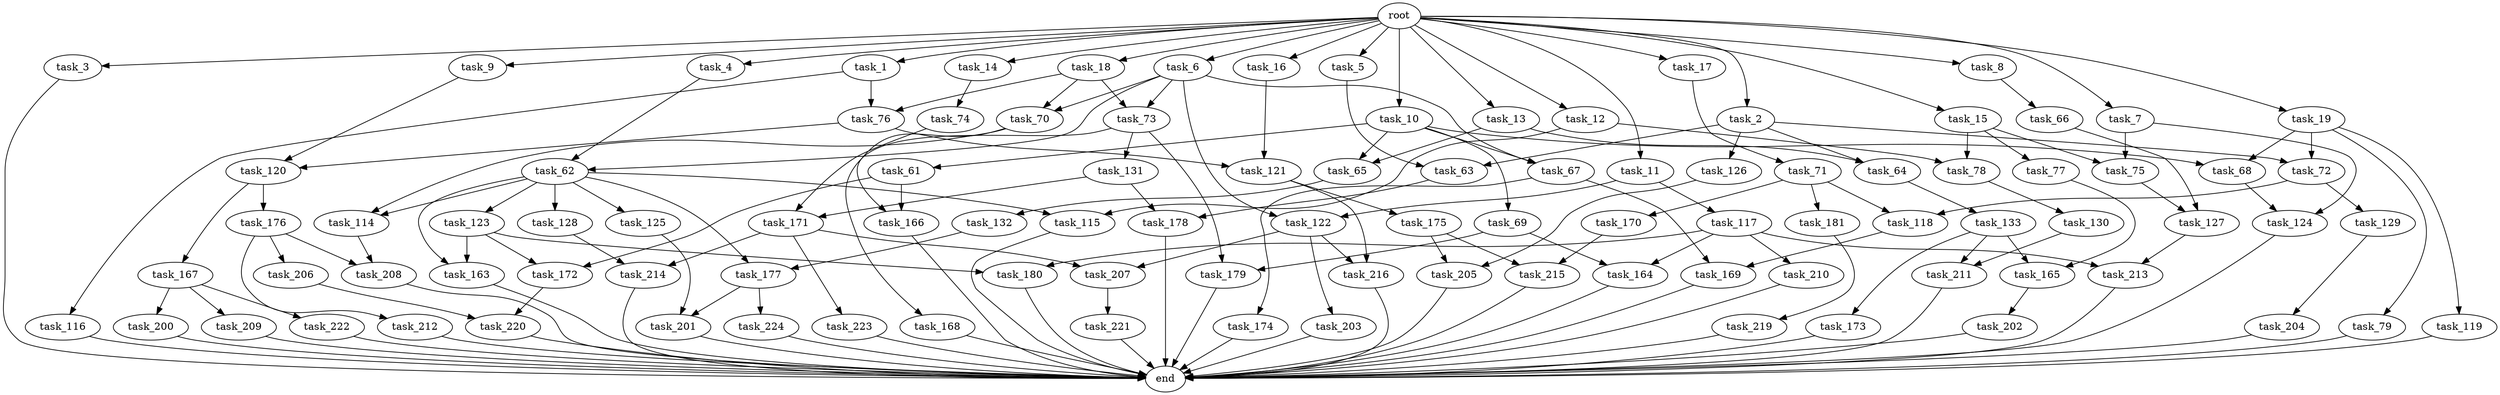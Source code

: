 digraph G {
  root [size="0.000000"];
  task_1 [size="2.048000"];
  task_2 [size="2.048000"];
  task_3 [size="2.048000"];
  task_4 [size="2.048000"];
  task_5 [size="2.048000"];
  task_6 [size="2.048000"];
  task_7 [size="2.048000"];
  task_8 [size="2.048000"];
  task_9 [size="2.048000"];
  task_10 [size="2.048000"];
  task_11 [size="2.048000"];
  task_12 [size="2.048000"];
  task_13 [size="2.048000"];
  task_14 [size="2.048000"];
  task_15 [size="2.048000"];
  task_16 [size="2.048000"];
  task_17 [size="2.048000"];
  task_18 [size="2.048000"];
  task_19 [size="2.048000"];
  task_61 [size="429496729.600000"];
  task_62 [size="1529008357.376000"];
  task_63 [size="1047972020.224000"];
  task_64 [size="1717986918.400000"];
  task_65 [size="1529008357.376000"];
  task_66 [size="429496729.600000"];
  task_67 [size="858993459.200000"];
  task_68 [size="1529008357.376000"];
  task_69 [size="429496729.600000"];
  task_70 [size="704374636.544000"];
  task_71 [size="841813590.016000"];
  task_72 [size="1717986918.400000"];
  task_73 [size="704374636.544000"];
  task_74 [size="274877906.944000"];
  task_75 [size="1116691496.960000"];
  task_76 [size="343597383.680000"];
  task_77 [size="274877906.944000"];
  task_78 [size="549755813.888000"];
  task_79 [size="1099511627.776000"];
  task_114 [size="687194767.360000"];
  task_115 [size="343597383.680000"];
  task_116 [size="68719476.736000"];
  task_117 [size="1717986918.400000"];
  task_118 [size="1872605741.056000"];
  task_119 [size="1099511627.776000"];
  task_120 [size="1717986918.400000"];
  task_121 [size="2491081031.680000"];
  task_122 [size="2147483648.000000"];
  task_123 [size="68719476.736000"];
  task_124 [size="996432412.672000"];
  task_125 [size="68719476.736000"];
  task_126 [size="618475290.624000"];
  task_127 [size="996432412.672000"];
  task_128 [size="68719476.736000"];
  task_129 [size="1717986918.400000"];
  task_130 [size="1391569403.904000"];
  task_131 [size="154618822.656000"];
  task_132 [size="1717986918.400000"];
  task_133 [size="1391569403.904000"];
  task_163 [size="687194767.360000"];
  task_164 [size="1047972020.224000"];
  task_165 [size="1786706395.136000"];
  task_166 [size="1460288880.640000"];
  task_167 [size="1717986918.400000"];
  task_168 [size="154618822.656000"];
  task_169 [size="687194767.360000"];
  task_170 [size="154618822.656000"];
  task_171 [size="2491081031.680000"];
  task_172 [size="1460288880.640000"];
  task_173 [size="1717986918.400000"];
  task_174 [size="68719476.736000"];
  task_175 [size="68719476.736000"];
  task_176 [size="1717986918.400000"];
  task_177 [size="1786706395.136000"];
  task_178 [size="1666447310.848000"];
  task_179 [size="584115552.256000"];
  task_180 [size="1236950581.248000"];
  task_181 [size="154618822.656000"];
  task_200 [size="1717986918.400000"];
  task_201 [size="2336462209.024000"];
  task_202 [size="429496729.600000"];
  task_203 [size="154618822.656000"];
  task_204 [size="429496729.600000"];
  task_205 [size="3109556322.304000"];
  task_206 [size="68719476.736000"];
  task_207 [size="1872605741.056000"];
  task_208 [size="1786706395.136000"];
  task_209 [size="1717986918.400000"];
  task_210 [size="618475290.624000"];
  task_211 [size="2147483648.000000"];
  task_212 [size="68719476.736000"];
  task_213 [size="893353197.568000"];
  task_214 [size="3109556322.304000"];
  task_215 [size="1872605741.056000"];
  task_216 [size="223338299.392000"];
  task_219 [size="68719476.736000"];
  task_220 [size="1666447310.848000"];
  task_221 [size="1099511627.776000"];
  task_222 [size="1717986918.400000"];
  task_223 [size="1717986918.400000"];
  task_224 [size="618475290.624000"];
  end [size="0.000000"];

  root -> task_1 [size="1.000000"];
  root -> task_2 [size="1.000000"];
  root -> task_3 [size="1.000000"];
  root -> task_4 [size="1.000000"];
  root -> task_5 [size="1.000000"];
  root -> task_6 [size="1.000000"];
  root -> task_7 [size="1.000000"];
  root -> task_8 [size="1.000000"];
  root -> task_9 [size="1.000000"];
  root -> task_10 [size="1.000000"];
  root -> task_11 [size="1.000000"];
  root -> task_12 [size="1.000000"];
  root -> task_13 [size="1.000000"];
  root -> task_14 [size="1.000000"];
  root -> task_15 [size="1.000000"];
  root -> task_16 [size="1.000000"];
  root -> task_17 [size="1.000000"];
  root -> task_18 [size="1.000000"];
  root -> task_19 [size="1.000000"];
  task_1 -> task_76 [size="33554432.000000"];
  task_1 -> task_116 [size="33554432.000000"];
  task_2 -> task_63 [size="301989888.000000"];
  task_2 -> task_64 [size="301989888.000000"];
  task_2 -> task_72 [size="301989888.000000"];
  task_2 -> task_126 [size="301989888.000000"];
  task_3 -> end [size="1.000000"];
  task_4 -> task_62 [size="536870912.000000"];
  task_5 -> task_63 [size="209715200.000000"];
  task_6 -> task_62 [size="209715200.000000"];
  task_6 -> task_67 [size="209715200.000000"];
  task_6 -> task_70 [size="209715200.000000"];
  task_6 -> task_73 [size="209715200.000000"];
  task_6 -> task_122 [size="209715200.000000"];
  task_7 -> task_75 [size="411041792.000000"];
  task_7 -> task_124 [size="411041792.000000"];
  task_8 -> task_66 [size="209715200.000000"];
  task_9 -> task_120 [size="301989888.000000"];
  task_10 -> task_61 [size="209715200.000000"];
  task_10 -> task_65 [size="209715200.000000"];
  task_10 -> task_67 [size="209715200.000000"];
  task_10 -> task_68 [size="209715200.000000"];
  task_10 -> task_69 [size="209715200.000000"];
  task_11 -> task_117 [size="838860800.000000"];
  task_11 -> task_122 [size="838860800.000000"];
  task_12 -> task_78 [size="134217728.000000"];
  task_12 -> task_115 [size="134217728.000000"];
  task_13 -> task_64 [size="536870912.000000"];
  task_13 -> task_65 [size="536870912.000000"];
  task_14 -> task_74 [size="134217728.000000"];
  task_15 -> task_75 [size="134217728.000000"];
  task_15 -> task_77 [size="134217728.000000"];
  task_15 -> task_78 [size="134217728.000000"];
  task_16 -> task_121 [size="679477248.000000"];
  task_17 -> task_71 [size="411041792.000000"];
  task_18 -> task_70 [size="134217728.000000"];
  task_18 -> task_73 [size="134217728.000000"];
  task_18 -> task_76 [size="134217728.000000"];
  task_19 -> task_68 [size="536870912.000000"];
  task_19 -> task_72 [size="536870912.000000"];
  task_19 -> task_79 [size="536870912.000000"];
  task_19 -> task_119 [size="536870912.000000"];
  task_61 -> task_166 [size="411041792.000000"];
  task_61 -> task_172 [size="411041792.000000"];
  task_62 -> task_114 [size="33554432.000000"];
  task_62 -> task_115 [size="33554432.000000"];
  task_62 -> task_123 [size="33554432.000000"];
  task_62 -> task_125 [size="33554432.000000"];
  task_62 -> task_128 [size="33554432.000000"];
  task_62 -> task_163 [size="33554432.000000"];
  task_62 -> task_177 [size="33554432.000000"];
  task_63 -> task_178 [size="134217728.000000"];
  task_64 -> task_133 [size="679477248.000000"];
  task_65 -> task_132 [size="838860800.000000"];
  task_66 -> task_127 [size="75497472.000000"];
  task_67 -> task_169 [size="33554432.000000"];
  task_67 -> task_174 [size="33554432.000000"];
  task_68 -> task_124 [size="75497472.000000"];
  task_69 -> task_164 [size="209715200.000000"];
  task_69 -> task_179 [size="209715200.000000"];
  task_70 -> task_114 [size="301989888.000000"];
  task_70 -> task_166 [size="301989888.000000"];
  task_71 -> task_118 [size="75497472.000000"];
  task_71 -> task_170 [size="75497472.000000"];
  task_71 -> task_181 [size="75497472.000000"];
  task_72 -> task_118 [size="838860800.000000"];
  task_72 -> task_129 [size="838860800.000000"];
  task_73 -> task_131 [size="75497472.000000"];
  task_73 -> task_168 [size="75497472.000000"];
  task_73 -> task_179 [size="75497472.000000"];
  task_74 -> task_171 [size="536870912.000000"];
  task_75 -> task_127 [size="411041792.000000"];
  task_76 -> task_120 [size="536870912.000000"];
  task_76 -> task_121 [size="536870912.000000"];
  task_77 -> task_165 [size="33554432.000000"];
  task_78 -> task_130 [size="679477248.000000"];
  task_79 -> end [size="1.000000"];
  task_114 -> task_208 [size="838860800.000000"];
  task_115 -> end [size="1.000000"];
  task_116 -> end [size="1.000000"];
  task_117 -> task_164 [size="301989888.000000"];
  task_117 -> task_180 [size="301989888.000000"];
  task_117 -> task_210 [size="301989888.000000"];
  task_117 -> task_213 [size="301989888.000000"];
  task_118 -> task_169 [size="301989888.000000"];
  task_119 -> end [size="1.000000"];
  task_120 -> task_167 [size="838860800.000000"];
  task_120 -> task_176 [size="838860800.000000"];
  task_121 -> task_175 [size="33554432.000000"];
  task_121 -> task_216 [size="33554432.000000"];
  task_122 -> task_203 [size="75497472.000000"];
  task_122 -> task_207 [size="75497472.000000"];
  task_122 -> task_216 [size="75497472.000000"];
  task_123 -> task_163 [size="301989888.000000"];
  task_123 -> task_172 [size="301989888.000000"];
  task_123 -> task_180 [size="301989888.000000"];
  task_124 -> end [size="1.000000"];
  task_125 -> task_201 [size="838860800.000000"];
  task_126 -> task_205 [size="679477248.000000"];
  task_127 -> task_213 [size="134217728.000000"];
  task_128 -> task_214 [size="679477248.000000"];
  task_129 -> task_204 [size="209715200.000000"];
  task_130 -> task_211 [size="209715200.000000"];
  task_131 -> task_171 [size="679477248.000000"];
  task_131 -> task_178 [size="679477248.000000"];
  task_132 -> task_177 [size="838860800.000000"];
  task_133 -> task_165 [size="838860800.000000"];
  task_133 -> task_173 [size="838860800.000000"];
  task_133 -> task_211 [size="838860800.000000"];
  task_163 -> end [size="1.000000"];
  task_164 -> end [size="1.000000"];
  task_165 -> task_202 [size="209715200.000000"];
  task_166 -> end [size="1.000000"];
  task_167 -> task_200 [size="838860800.000000"];
  task_167 -> task_209 [size="838860800.000000"];
  task_167 -> task_222 [size="838860800.000000"];
  task_168 -> end [size="1.000000"];
  task_169 -> end [size="1.000000"];
  task_170 -> task_215 [size="75497472.000000"];
  task_171 -> task_207 [size="838860800.000000"];
  task_171 -> task_214 [size="838860800.000000"];
  task_171 -> task_223 [size="838860800.000000"];
  task_172 -> task_220 [size="679477248.000000"];
  task_173 -> end [size="1.000000"];
  task_174 -> end [size="1.000000"];
  task_175 -> task_205 [size="838860800.000000"];
  task_175 -> task_215 [size="838860800.000000"];
  task_176 -> task_206 [size="33554432.000000"];
  task_176 -> task_208 [size="33554432.000000"];
  task_176 -> task_212 [size="33554432.000000"];
  task_177 -> task_201 [size="301989888.000000"];
  task_177 -> task_224 [size="301989888.000000"];
  task_178 -> end [size="1.000000"];
  task_179 -> end [size="1.000000"];
  task_180 -> end [size="1.000000"];
  task_181 -> task_219 [size="33554432.000000"];
  task_200 -> end [size="1.000000"];
  task_201 -> end [size="1.000000"];
  task_202 -> end [size="1.000000"];
  task_203 -> end [size="1.000000"];
  task_204 -> end [size="1.000000"];
  task_205 -> end [size="1.000000"];
  task_206 -> task_220 [size="134217728.000000"];
  task_207 -> task_221 [size="536870912.000000"];
  task_208 -> end [size="1.000000"];
  task_209 -> end [size="1.000000"];
  task_210 -> end [size="1.000000"];
  task_211 -> end [size="1.000000"];
  task_212 -> end [size="1.000000"];
  task_213 -> end [size="1.000000"];
  task_214 -> end [size="1.000000"];
  task_215 -> end [size="1.000000"];
  task_216 -> end [size="1.000000"];
  task_219 -> end [size="1.000000"];
  task_220 -> end [size="1.000000"];
  task_221 -> end [size="1.000000"];
  task_222 -> end [size="1.000000"];
  task_223 -> end [size="1.000000"];
  task_224 -> end [size="1.000000"];
}
